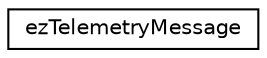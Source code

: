 digraph "Graphical Class Hierarchy"
{
 // LATEX_PDF_SIZE
  edge [fontname="Helvetica",fontsize="10",labelfontname="Helvetica",labelfontsize="10"];
  node [fontname="Helvetica",fontsize="10",shape=record];
  rankdir="LR";
  Node0 [label="ezTelemetryMessage",height=0.2,width=0.4,color="black", fillcolor="white", style="filled",URL="$dc/d70/classez_telemetry_message.htm",tooltip=" "];
}
